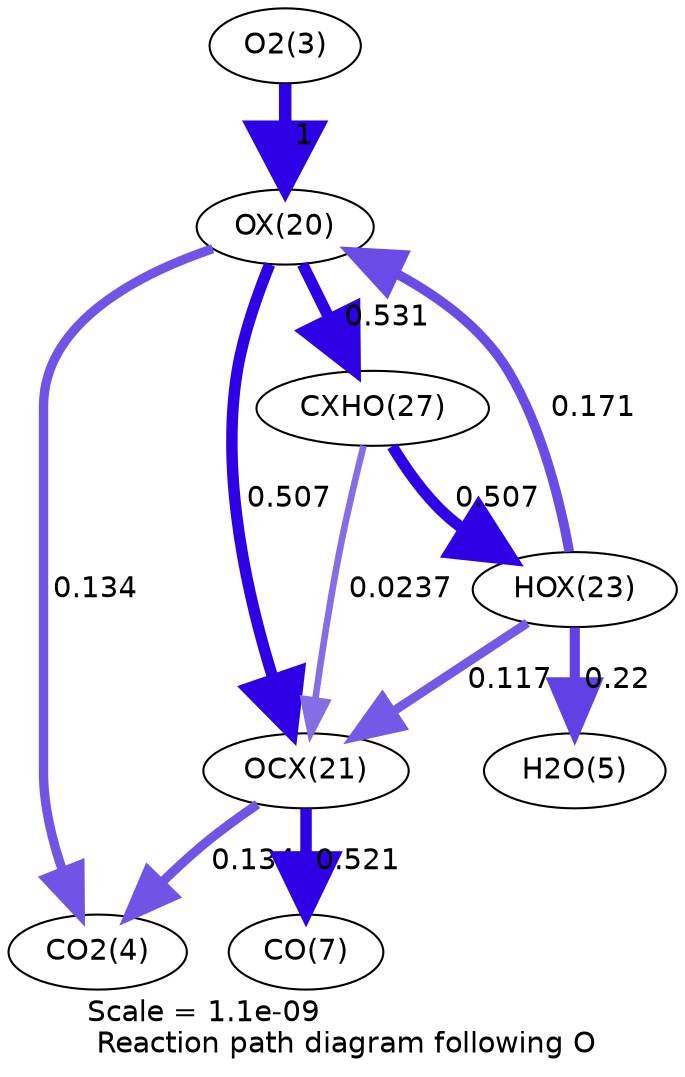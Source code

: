 digraph reaction_paths {
center=1;
s5 -> s23[fontname="Helvetica", penwidth=6, arrowsize=3, color="0.7, 1.5, 0.9"
, label=" 1"];
s23 -> s30[fontname="Helvetica", penwidth=5.52, arrowsize=2.76, color="0.7, 1.03, 0.9"
, label=" 0.531"];
s26 -> s23[fontname="Helvetica", penwidth=4.66, arrowsize=2.33, color="0.7, 0.671, 0.9"
, label=" 0.171"];
s23 -> s24[fontname="Helvetica", penwidth=5.49, arrowsize=2.74, color="0.7, 1.01, 0.9"
, label=" 0.507"];
s23 -> s6[fontname="Helvetica", penwidth=4.48, arrowsize=2.24, color="0.7, 0.634, 0.9"
, label=" 0.134"];
s30 -> s26[fontname="Helvetica", penwidth=5.49, arrowsize=2.74, color="0.7, 1.01, 0.9"
, label=" 0.507"];
s30 -> s24[fontname="Helvetica", penwidth=3.17, arrowsize=1.59, color="0.7, 0.524, 0.9"
, label=" 0.0237"];
s26 -> s7[fontname="Helvetica", penwidth=4.86, arrowsize=2.43, color="0.7, 0.72, 0.9"
, label=" 0.22"];
s26 -> s24[fontname="Helvetica", penwidth=4.38, arrowsize=2.19, color="0.7, 0.617, 0.9"
, label=" 0.117"];
s24 -> s9[fontname="Helvetica", penwidth=5.51, arrowsize=2.75, color="0.7, 1.02, 0.9"
, label=" 0.521"];
s24 -> s6[fontname="Helvetica", penwidth=4.48, arrowsize=2.24, color="0.7, 0.634, 0.9"
, label=" 0.134"];
s5 [ fontname="Helvetica", label="O2(3)"];
s6 [ fontname="Helvetica", label="CO2(4)"];
s7 [ fontname="Helvetica", label="H2O(5)"];
s9 [ fontname="Helvetica", label="CO(7)"];
s23 [ fontname="Helvetica", label="OX(20)"];
s24 [ fontname="Helvetica", label="OCX(21)"];
s26 [ fontname="Helvetica", label="HOX(23)"];
s30 [ fontname="Helvetica", label="CXHO(27)"];
 label = "Scale = 1.1e-09\l Reaction path diagram following O";
 fontname = "Helvetica";
}
